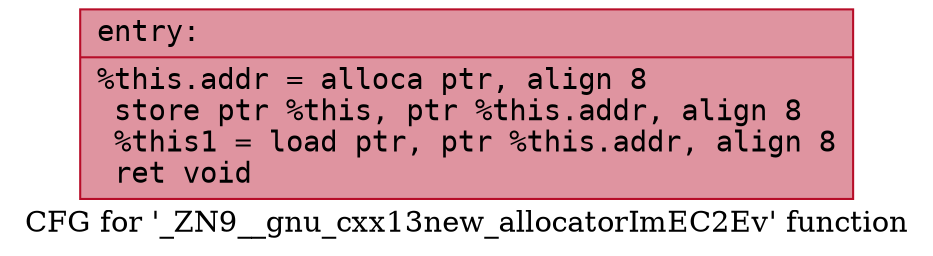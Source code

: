digraph "CFG for '_ZN9__gnu_cxx13new_allocatorImEC2Ev' function" {
	label="CFG for '_ZN9__gnu_cxx13new_allocatorImEC2Ev' function";

	Node0x556c3c76bd50 [shape=record,color="#b70d28ff", style=filled, fillcolor="#b70d2870" fontname="Courier",label="{entry:\l|  %this.addr = alloca ptr, align 8\l  store ptr %this, ptr %this.addr, align 8\l  %this1 = load ptr, ptr %this.addr, align 8\l  ret void\l}"];
}
